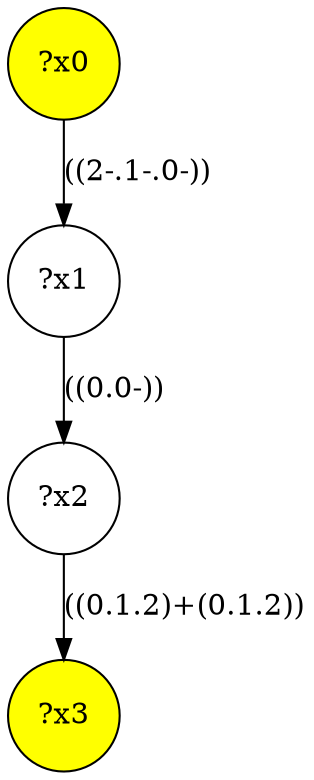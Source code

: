 digraph g {
	x0 [fillcolor="yellow", style="filled," shape=circle, label="?x0"];
	x3 [fillcolor="yellow", style="filled," shape=circle, label="?x3"];
	x1 [shape=circle, label="?x1"];
	x0 -> x1 [label="((2-.1-.0-))"];
	x2 [shape=circle, label="?x2"];
	x1 -> x2 [label="((0.0-))"];
	x2 -> x3 [label="((0.1.2)+(0.1.2))"];
}
